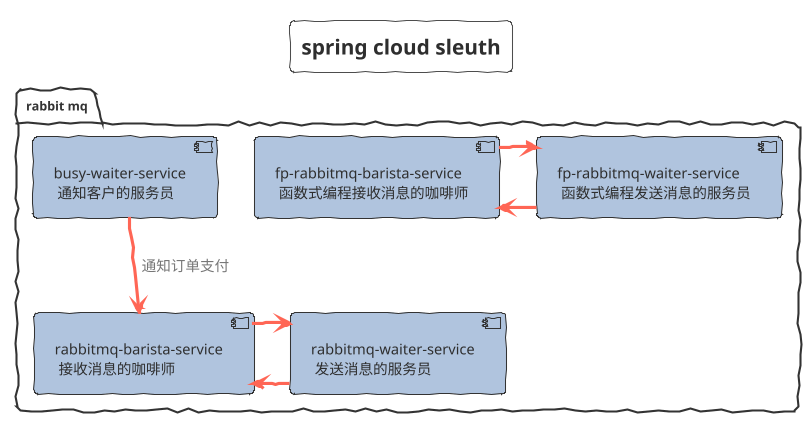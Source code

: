 @startuml SPRING_CLOUD_SLEUTH
!theme sketchy-outline
title spring cloud sleuth
skinparam interface {
}
skinparam component {
   backgroundColor LightSteelBlue
   FontSize 14
   ArrowFontSize 14
   ArrowFontColor #777777
   ArrowColor #FF6655
}

package "rabbit mq"{
   component   rbs[
   rabbitmq-barista-service
    接收消息的咖啡师
   ]
   component rws[
   rabbitmq-waiter-service
    发送消息的服务员
   ]
   rws -> rbs
   rbs ->rws
   component   fprbs[
   fp-rabbitmq-barista-service
    函数式编程接收消息的咖啡师
   ]
   component fprws[
   fp-rabbitmq-waiter-service
    函数式编程发送消息的服务员
   ]
   fprws -> fprbs
   fprbs ->fprws

   component bws[
      busy-waiter-service
       通知客户的服务员
      ]
   bws-->rbs:通知订单支付

}
@enduml
